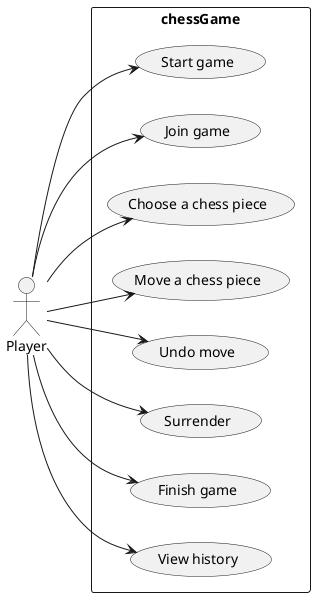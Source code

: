 @startuml
left to right direction
actor "Player" as player
rectangle chessGame {
  usecase "Start game" as startGame
  usecase "Join game" as joinGame
  usecase "Choose a chess piece" as chooseChess
  usecase "Move a chess piece" as moveChess
  usecase "Undo move" as undoMove
  usecase "Surrender" as surrender
  usecase "Finish game" as endGame
  usecase "View history" as viewHistory
}
player --> startGame
player --> joinGame
player --> chooseChess
player --> moveChess
player --> undoMove
player --> surrender
player --> endGame
player --> viewHistory
@enduml
